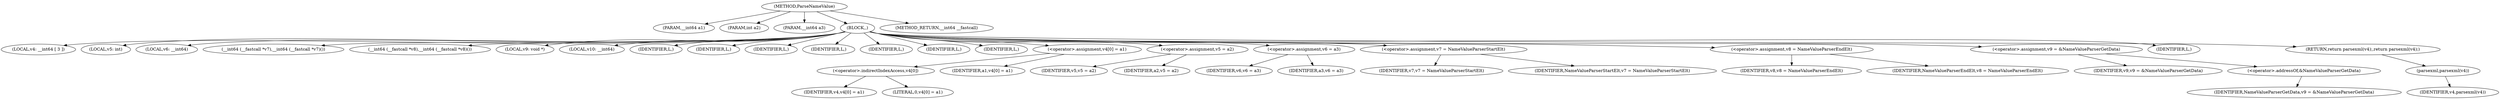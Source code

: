 digraph ParseNameValue {  
"1000108" [label = "(METHOD,ParseNameValue)" ]
"1000109" [label = "(PARAM,__int64 a1)" ]
"1000110" [label = "(PARAM,int a2)" ]
"1000111" [label = "(PARAM,__int64 a3)" ]
"1000112" [label = "(BLOCK,,)" ]
"1000113" [label = "(LOCAL,v4: __int64 [ 3 ])" ]
"1000114" [label = "(LOCAL,v5: int)" ]
"1000115" [label = "(LOCAL,v6: __int64)" ]
"1000116" [label = "(__int64 (__fastcall *v7),__int64 (__fastcall *v7)())" ]
"1000117" [label = "(__int64 (__fastcall *v8),__int64 (__fastcall *v8)())" ]
"1000118" [label = "(LOCAL,v9: void *)" ]
"1000119" [label = "(LOCAL,v10: __int64)" ]
"1000120" [label = "(IDENTIFIER,L,)" ]
"1000121" [label = "(IDENTIFIER,L,)" ]
"1000122" [label = "(IDENTIFIER,L,)" ]
"1000123" [label = "(IDENTIFIER,L,)" ]
"1000124" [label = "(IDENTIFIER,L,)" ]
"1000125" [label = "(IDENTIFIER,L,)" ]
"1000126" [label = "(IDENTIFIER,L,)" ]
"1000127" [label = "(<operator>.assignment,v4[0] = a1)" ]
"1000128" [label = "(<operator>.indirectIndexAccess,v4[0])" ]
"1000129" [label = "(IDENTIFIER,v4,v4[0] = a1)" ]
"1000130" [label = "(LITERAL,0,v4[0] = a1)" ]
"1000131" [label = "(IDENTIFIER,a1,v4[0] = a1)" ]
"1000132" [label = "(<operator>.assignment,v5 = a2)" ]
"1000133" [label = "(IDENTIFIER,v5,v5 = a2)" ]
"1000134" [label = "(IDENTIFIER,a2,v5 = a2)" ]
"1000135" [label = "(<operator>.assignment,v6 = a3)" ]
"1000136" [label = "(IDENTIFIER,v6,v6 = a3)" ]
"1000137" [label = "(IDENTIFIER,a3,v6 = a3)" ]
"1000138" [label = "(<operator>.assignment,v7 = NameValueParserStartElt)" ]
"1000139" [label = "(IDENTIFIER,v7,v7 = NameValueParserStartElt)" ]
"1000140" [label = "(IDENTIFIER,NameValueParserStartElt,v7 = NameValueParserStartElt)" ]
"1000141" [label = "(<operator>.assignment,v8 = NameValueParserEndElt)" ]
"1000142" [label = "(IDENTIFIER,v8,v8 = NameValueParserEndElt)" ]
"1000143" [label = "(IDENTIFIER,NameValueParserEndElt,v8 = NameValueParserEndElt)" ]
"1000144" [label = "(<operator>.assignment,v9 = &NameValueParserGetData)" ]
"1000145" [label = "(IDENTIFIER,v9,v9 = &NameValueParserGetData)" ]
"1000146" [label = "(<operator>.addressOf,&NameValueParserGetData)" ]
"1000147" [label = "(IDENTIFIER,NameValueParserGetData,v9 = &NameValueParserGetData)" ]
"1000148" [label = "(IDENTIFIER,L,)" ]
"1000149" [label = "(RETURN,return parsexml(v4);,return parsexml(v4);)" ]
"1000150" [label = "(parsexml,parsexml(v4))" ]
"1000151" [label = "(IDENTIFIER,v4,parsexml(v4))" ]
"1000152" [label = "(METHOD_RETURN,__int64 __fastcall)" ]
  "1000108" -> "1000109" 
  "1000108" -> "1000110" 
  "1000108" -> "1000111" 
  "1000108" -> "1000112" 
  "1000108" -> "1000152" 
  "1000112" -> "1000113" 
  "1000112" -> "1000114" 
  "1000112" -> "1000115" 
  "1000112" -> "1000116" 
  "1000112" -> "1000117" 
  "1000112" -> "1000118" 
  "1000112" -> "1000119" 
  "1000112" -> "1000120" 
  "1000112" -> "1000121" 
  "1000112" -> "1000122" 
  "1000112" -> "1000123" 
  "1000112" -> "1000124" 
  "1000112" -> "1000125" 
  "1000112" -> "1000126" 
  "1000112" -> "1000127" 
  "1000112" -> "1000132" 
  "1000112" -> "1000135" 
  "1000112" -> "1000138" 
  "1000112" -> "1000141" 
  "1000112" -> "1000144" 
  "1000112" -> "1000148" 
  "1000112" -> "1000149" 
  "1000127" -> "1000128" 
  "1000127" -> "1000131" 
  "1000128" -> "1000129" 
  "1000128" -> "1000130" 
  "1000132" -> "1000133" 
  "1000132" -> "1000134" 
  "1000135" -> "1000136" 
  "1000135" -> "1000137" 
  "1000138" -> "1000139" 
  "1000138" -> "1000140" 
  "1000141" -> "1000142" 
  "1000141" -> "1000143" 
  "1000144" -> "1000145" 
  "1000144" -> "1000146" 
  "1000146" -> "1000147" 
  "1000149" -> "1000150" 
  "1000150" -> "1000151" 
}
